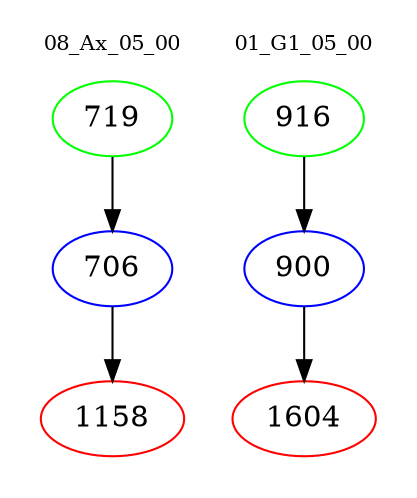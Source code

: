 digraph{
subgraph cluster_0 {
color = white
label = "08_Ax_05_00";
fontsize=10;
T0_719 [label="719", color="green"]
T0_719 -> T0_706 [color="black"]
T0_706 [label="706", color="blue"]
T0_706 -> T0_1158 [color="black"]
T0_1158 [label="1158", color="red"]
}
subgraph cluster_1 {
color = white
label = "01_G1_05_00";
fontsize=10;
T1_916 [label="916", color="green"]
T1_916 -> T1_900 [color="black"]
T1_900 [label="900", color="blue"]
T1_900 -> T1_1604 [color="black"]
T1_1604 [label="1604", color="red"]
}
}
